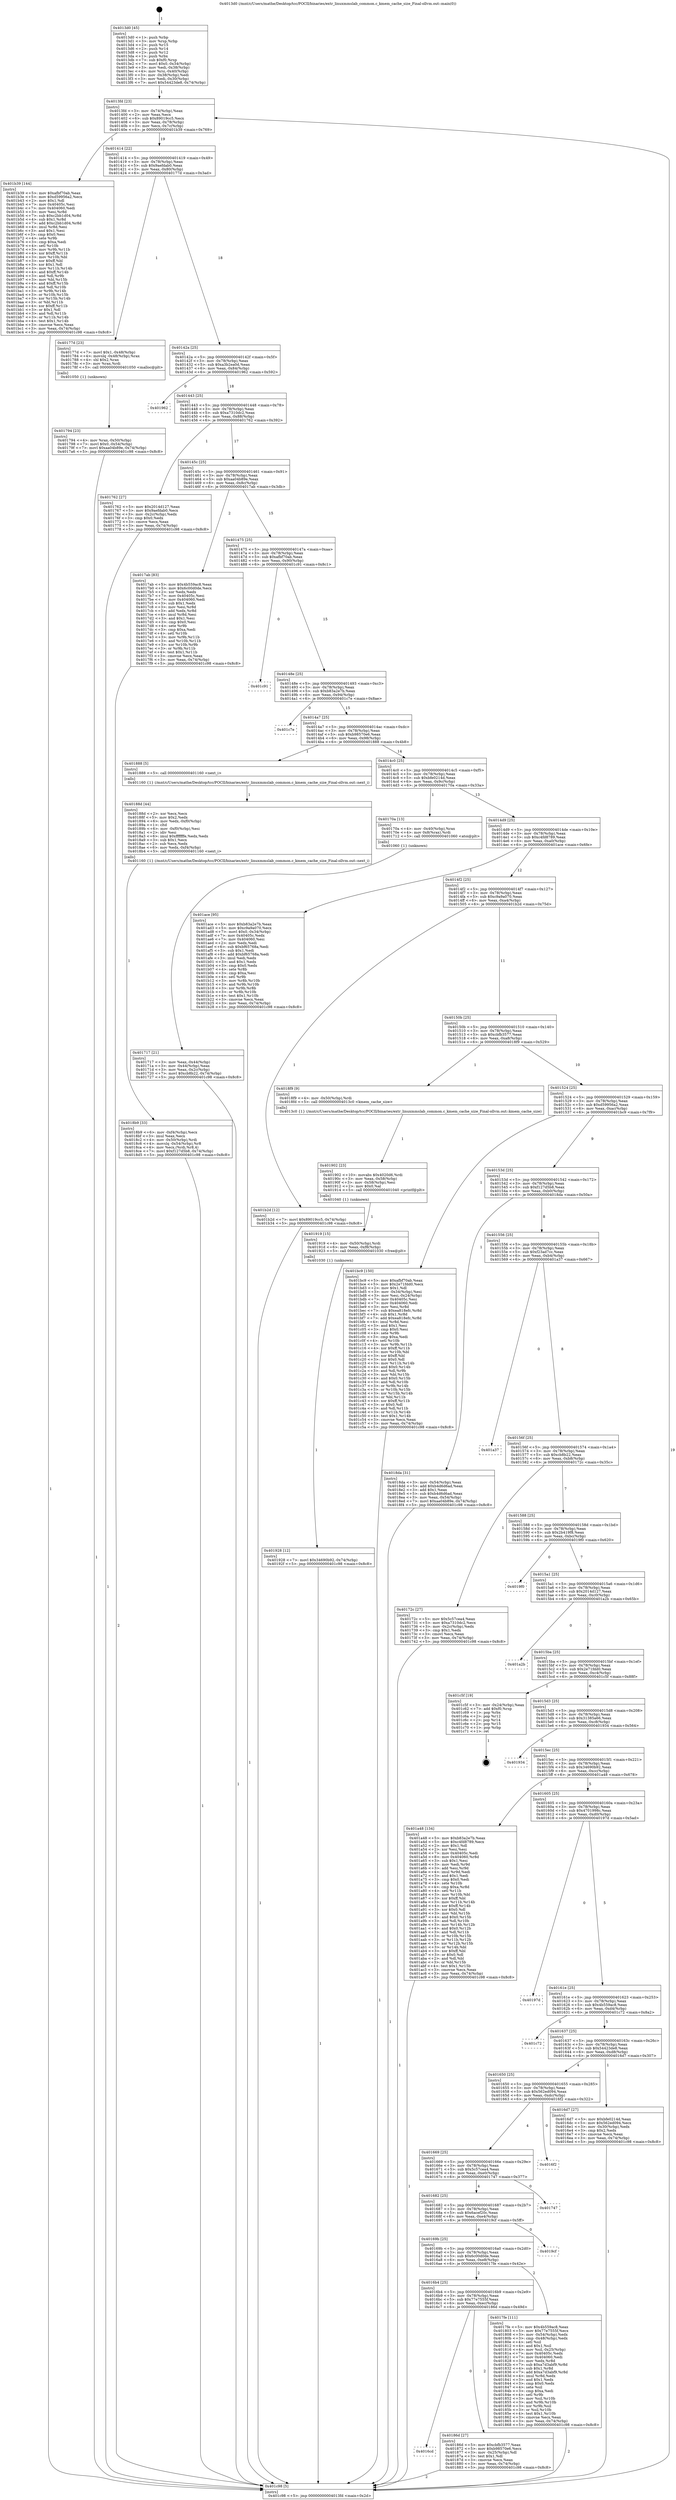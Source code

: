 digraph "0x4013d0" {
  label = "0x4013d0 (/mnt/c/Users/mathe/Desktop/tcc/POCII/binaries/extr_linuxmmslab_common.c_kmem_cache_size_Final-ollvm.out::main(0))"
  labelloc = "t"
  node[shape=record]

  Entry [label="",width=0.3,height=0.3,shape=circle,fillcolor=black,style=filled]
  "0x4013fd" [label="{
     0x4013fd [23]\l
     | [instrs]\l
     &nbsp;&nbsp;0x4013fd \<+3\>: mov -0x74(%rbp),%eax\l
     &nbsp;&nbsp;0x401400 \<+2\>: mov %eax,%ecx\l
     &nbsp;&nbsp;0x401402 \<+6\>: sub $0x89019cc5,%ecx\l
     &nbsp;&nbsp;0x401408 \<+3\>: mov %eax,-0x78(%rbp)\l
     &nbsp;&nbsp;0x40140b \<+3\>: mov %ecx,-0x7c(%rbp)\l
     &nbsp;&nbsp;0x40140e \<+6\>: je 0000000000401b39 \<main+0x769\>\l
  }"]
  "0x401b39" [label="{
     0x401b39 [144]\l
     | [instrs]\l
     &nbsp;&nbsp;0x401b39 \<+5\>: mov $0xafbf70ab,%eax\l
     &nbsp;&nbsp;0x401b3e \<+5\>: mov $0xd59956a2,%ecx\l
     &nbsp;&nbsp;0x401b43 \<+2\>: mov $0x1,%dl\l
     &nbsp;&nbsp;0x401b45 \<+7\>: mov 0x40405c,%esi\l
     &nbsp;&nbsp;0x401b4c \<+7\>: mov 0x404060,%edi\l
     &nbsp;&nbsp;0x401b53 \<+3\>: mov %esi,%r8d\l
     &nbsp;&nbsp;0x401b56 \<+7\>: sub $0xc2bb1d04,%r8d\l
     &nbsp;&nbsp;0x401b5d \<+4\>: sub $0x1,%r8d\l
     &nbsp;&nbsp;0x401b61 \<+7\>: add $0xc2bb1d04,%r8d\l
     &nbsp;&nbsp;0x401b68 \<+4\>: imul %r8d,%esi\l
     &nbsp;&nbsp;0x401b6c \<+3\>: and $0x1,%esi\l
     &nbsp;&nbsp;0x401b6f \<+3\>: cmp $0x0,%esi\l
     &nbsp;&nbsp;0x401b72 \<+4\>: sete %r9b\l
     &nbsp;&nbsp;0x401b76 \<+3\>: cmp $0xa,%edi\l
     &nbsp;&nbsp;0x401b79 \<+4\>: setl %r10b\l
     &nbsp;&nbsp;0x401b7d \<+3\>: mov %r9b,%r11b\l
     &nbsp;&nbsp;0x401b80 \<+4\>: xor $0xff,%r11b\l
     &nbsp;&nbsp;0x401b84 \<+3\>: mov %r10b,%bl\l
     &nbsp;&nbsp;0x401b87 \<+3\>: xor $0xff,%bl\l
     &nbsp;&nbsp;0x401b8a \<+3\>: xor $0x1,%dl\l
     &nbsp;&nbsp;0x401b8d \<+3\>: mov %r11b,%r14b\l
     &nbsp;&nbsp;0x401b90 \<+4\>: and $0xff,%r14b\l
     &nbsp;&nbsp;0x401b94 \<+3\>: and %dl,%r9b\l
     &nbsp;&nbsp;0x401b97 \<+3\>: mov %bl,%r15b\l
     &nbsp;&nbsp;0x401b9a \<+4\>: and $0xff,%r15b\l
     &nbsp;&nbsp;0x401b9e \<+3\>: and %dl,%r10b\l
     &nbsp;&nbsp;0x401ba1 \<+3\>: or %r9b,%r14b\l
     &nbsp;&nbsp;0x401ba4 \<+3\>: or %r10b,%r15b\l
     &nbsp;&nbsp;0x401ba7 \<+3\>: xor %r15b,%r14b\l
     &nbsp;&nbsp;0x401baa \<+3\>: or %bl,%r11b\l
     &nbsp;&nbsp;0x401bad \<+4\>: xor $0xff,%r11b\l
     &nbsp;&nbsp;0x401bb1 \<+3\>: or $0x1,%dl\l
     &nbsp;&nbsp;0x401bb4 \<+3\>: and %dl,%r11b\l
     &nbsp;&nbsp;0x401bb7 \<+3\>: or %r11b,%r14b\l
     &nbsp;&nbsp;0x401bba \<+4\>: test $0x1,%r14b\l
     &nbsp;&nbsp;0x401bbe \<+3\>: cmovne %ecx,%eax\l
     &nbsp;&nbsp;0x401bc1 \<+3\>: mov %eax,-0x74(%rbp)\l
     &nbsp;&nbsp;0x401bc4 \<+5\>: jmp 0000000000401c98 \<main+0x8c8\>\l
  }"]
  "0x401414" [label="{
     0x401414 [22]\l
     | [instrs]\l
     &nbsp;&nbsp;0x401414 \<+5\>: jmp 0000000000401419 \<main+0x49\>\l
     &nbsp;&nbsp;0x401419 \<+3\>: mov -0x78(%rbp),%eax\l
     &nbsp;&nbsp;0x40141c \<+5\>: sub $0x9aefdab0,%eax\l
     &nbsp;&nbsp;0x401421 \<+3\>: mov %eax,-0x80(%rbp)\l
     &nbsp;&nbsp;0x401424 \<+6\>: je 000000000040177d \<main+0x3ad\>\l
  }"]
  Exit [label="",width=0.3,height=0.3,shape=circle,fillcolor=black,style=filled,peripheries=2]
  "0x40177d" [label="{
     0x40177d [23]\l
     | [instrs]\l
     &nbsp;&nbsp;0x40177d \<+7\>: movl $0x1,-0x48(%rbp)\l
     &nbsp;&nbsp;0x401784 \<+4\>: movslq -0x48(%rbp),%rax\l
     &nbsp;&nbsp;0x401788 \<+4\>: shl $0x2,%rax\l
     &nbsp;&nbsp;0x40178c \<+3\>: mov %rax,%rdi\l
     &nbsp;&nbsp;0x40178f \<+5\>: call 0000000000401050 \<malloc@plt\>\l
     | [calls]\l
     &nbsp;&nbsp;0x401050 \{1\} (unknown)\l
  }"]
  "0x40142a" [label="{
     0x40142a [25]\l
     | [instrs]\l
     &nbsp;&nbsp;0x40142a \<+5\>: jmp 000000000040142f \<main+0x5f\>\l
     &nbsp;&nbsp;0x40142f \<+3\>: mov -0x78(%rbp),%eax\l
     &nbsp;&nbsp;0x401432 \<+5\>: sub $0xa3b2ea0d,%eax\l
     &nbsp;&nbsp;0x401437 \<+6\>: mov %eax,-0x84(%rbp)\l
     &nbsp;&nbsp;0x40143d \<+6\>: je 0000000000401962 \<main+0x592\>\l
  }"]
  "0x401928" [label="{
     0x401928 [12]\l
     | [instrs]\l
     &nbsp;&nbsp;0x401928 \<+7\>: movl $0x34690b92,-0x74(%rbp)\l
     &nbsp;&nbsp;0x40192f \<+5\>: jmp 0000000000401c98 \<main+0x8c8\>\l
  }"]
  "0x401962" [label="{
     0x401962\l
  }", style=dashed]
  "0x401443" [label="{
     0x401443 [25]\l
     | [instrs]\l
     &nbsp;&nbsp;0x401443 \<+5\>: jmp 0000000000401448 \<main+0x78\>\l
     &nbsp;&nbsp;0x401448 \<+3\>: mov -0x78(%rbp),%eax\l
     &nbsp;&nbsp;0x40144b \<+5\>: sub $0xa7310dc2,%eax\l
     &nbsp;&nbsp;0x401450 \<+6\>: mov %eax,-0x88(%rbp)\l
     &nbsp;&nbsp;0x401456 \<+6\>: je 0000000000401762 \<main+0x392\>\l
  }"]
  "0x401919" [label="{
     0x401919 [15]\l
     | [instrs]\l
     &nbsp;&nbsp;0x401919 \<+4\>: mov -0x50(%rbp),%rdi\l
     &nbsp;&nbsp;0x40191d \<+6\>: mov %eax,-0xf8(%rbp)\l
     &nbsp;&nbsp;0x401923 \<+5\>: call 0000000000401030 \<free@plt\>\l
     | [calls]\l
     &nbsp;&nbsp;0x401030 \{1\} (unknown)\l
  }"]
  "0x401762" [label="{
     0x401762 [27]\l
     | [instrs]\l
     &nbsp;&nbsp;0x401762 \<+5\>: mov $0x2014d127,%eax\l
     &nbsp;&nbsp;0x401767 \<+5\>: mov $0x9aefdab0,%ecx\l
     &nbsp;&nbsp;0x40176c \<+3\>: mov -0x2c(%rbp),%edx\l
     &nbsp;&nbsp;0x40176f \<+3\>: cmp $0x0,%edx\l
     &nbsp;&nbsp;0x401772 \<+3\>: cmove %ecx,%eax\l
     &nbsp;&nbsp;0x401775 \<+3\>: mov %eax,-0x74(%rbp)\l
     &nbsp;&nbsp;0x401778 \<+5\>: jmp 0000000000401c98 \<main+0x8c8\>\l
  }"]
  "0x40145c" [label="{
     0x40145c [25]\l
     | [instrs]\l
     &nbsp;&nbsp;0x40145c \<+5\>: jmp 0000000000401461 \<main+0x91\>\l
     &nbsp;&nbsp;0x401461 \<+3\>: mov -0x78(%rbp),%eax\l
     &nbsp;&nbsp;0x401464 \<+5\>: sub $0xaa04b89e,%eax\l
     &nbsp;&nbsp;0x401469 \<+6\>: mov %eax,-0x8c(%rbp)\l
     &nbsp;&nbsp;0x40146f \<+6\>: je 00000000004017ab \<main+0x3db\>\l
  }"]
  "0x401902" [label="{
     0x401902 [23]\l
     | [instrs]\l
     &nbsp;&nbsp;0x401902 \<+10\>: movabs $0x4020d6,%rdi\l
     &nbsp;&nbsp;0x40190c \<+3\>: mov %eax,-0x58(%rbp)\l
     &nbsp;&nbsp;0x40190f \<+3\>: mov -0x58(%rbp),%esi\l
     &nbsp;&nbsp;0x401912 \<+2\>: mov $0x0,%al\l
     &nbsp;&nbsp;0x401914 \<+5\>: call 0000000000401040 \<printf@plt\>\l
     | [calls]\l
     &nbsp;&nbsp;0x401040 \{1\} (unknown)\l
  }"]
  "0x4017ab" [label="{
     0x4017ab [83]\l
     | [instrs]\l
     &nbsp;&nbsp;0x4017ab \<+5\>: mov $0x4b559ac8,%eax\l
     &nbsp;&nbsp;0x4017b0 \<+5\>: mov $0x6c00d0de,%ecx\l
     &nbsp;&nbsp;0x4017b5 \<+2\>: xor %edx,%edx\l
     &nbsp;&nbsp;0x4017b7 \<+7\>: mov 0x40405c,%esi\l
     &nbsp;&nbsp;0x4017be \<+7\>: mov 0x404060,%edi\l
     &nbsp;&nbsp;0x4017c5 \<+3\>: sub $0x1,%edx\l
     &nbsp;&nbsp;0x4017c8 \<+3\>: mov %esi,%r8d\l
     &nbsp;&nbsp;0x4017cb \<+3\>: add %edx,%r8d\l
     &nbsp;&nbsp;0x4017ce \<+4\>: imul %r8d,%esi\l
     &nbsp;&nbsp;0x4017d2 \<+3\>: and $0x1,%esi\l
     &nbsp;&nbsp;0x4017d5 \<+3\>: cmp $0x0,%esi\l
     &nbsp;&nbsp;0x4017d8 \<+4\>: sete %r9b\l
     &nbsp;&nbsp;0x4017dc \<+3\>: cmp $0xa,%edi\l
     &nbsp;&nbsp;0x4017df \<+4\>: setl %r10b\l
     &nbsp;&nbsp;0x4017e3 \<+3\>: mov %r9b,%r11b\l
     &nbsp;&nbsp;0x4017e6 \<+3\>: and %r10b,%r11b\l
     &nbsp;&nbsp;0x4017e9 \<+3\>: xor %r10b,%r9b\l
     &nbsp;&nbsp;0x4017ec \<+3\>: or %r9b,%r11b\l
     &nbsp;&nbsp;0x4017ef \<+4\>: test $0x1,%r11b\l
     &nbsp;&nbsp;0x4017f3 \<+3\>: cmovne %ecx,%eax\l
     &nbsp;&nbsp;0x4017f6 \<+3\>: mov %eax,-0x74(%rbp)\l
     &nbsp;&nbsp;0x4017f9 \<+5\>: jmp 0000000000401c98 \<main+0x8c8\>\l
  }"]
  "0x401475" [label="{
     0x401475 [25]\l
     | [instrs]\l
     &nbsp;&nbsp;0x401475 \<+5\>: jmp 000000000040147a \<main+0xaa\>\l
     &nbsp;&nbsp;0x40147a \<+3\>: mov -0x78(%rbp),%eax\l
     &nbsp;&nbsp;0x40147d \<+5\>: sub $0xafbf70ab,%eax\l
     &nbsp;&nbsp;0x401482 \<+6\>: mov %eax,-0x90(%rbp)\l
     &nbsp;&nbsp;0x401488 \<+6\>: je 0000000000401c91 \<main+0x8c1\>\l
  }"]
  "0x4018b9" [label="{
     0x4018b9 [33]\l
     | [instrs]\l
     &nbsp;&nbsp;0x4018b9 \<+6\>: mov -0xf4(%rbp),%ecx\l
     &nbsp;&nbsp;0x4018bf \<+3\>: imul %eax,%ecx\l
     &nbsp;&nbsp;0x4018c2 \<+4\>: mov -0x50(%rbp),%rdi\l
     &nbsp;&nbsp;0x4018c6 \<+4\>: movslq -0x54(%rbp),%r8\l
     &nbsp;&nbsp;0x4018ca \<+4\>: mov %ecx,(%rdi,%r8,4)\l
     &nbsp;&nbsp;0x4018ce \<+7\>: movl $0xf127d5b8,-0x74(%rbp)\l
     &nbsp;&nbsp;0x4018d5 \<+5\>: jmp 0000000000401c98 \<main+0x8c8\>\l
  }"]
  "0x401c91" [label="{
     0x401c91\l
  }", style=dashed]
  "0x40148e" [label="{
     0x40148e [25]\l
     | [instrs]\l
     &nbsp;&nbsp;0x40148e \<+5\>: jmp 0000000000401493 \<main+0xc3\>\l
     &nbsp;&nbsp;0x401493 \<+3\>: mov -0x78(%rbp),%eax\l
     &nbsp;&nbsp;0x401496 \<+5\>: sub $0xb83a2e7b,%eax\l
     &nbsp;&nbsp;0x40149b \<+6\>: mov %eax,-0x94(%rbp)\l
     &nbsp;&nbsp;0x4014a1 \<+6\>: je 0000000000401c7e \<main+0x8ae\>\l
  }"]
  "0x40188d" [label="{
     0x40188d [44]\l
     | [instrs]\l
     &nbsp;&nbsp;0x40188d \<+2\>: xor %ecx,%ecx\l
     &nbsp;&nbsp;0x40188f \<+5\>: mov $0x2,%edx\l
     &nbsp;&nbsp;0x401894 \<+6\>: mov %edx,-0xf0(%rbp)\l
     &nbsp;&nbsp;0x40189a \<+1\>: cltd\l
     &nbsp;&nbsp;0x40189b \<+6\>: mov -0xf0(%rbp),%esi\l
     &nbsp;&nbsp;0x4018a1 \<+2\>: idiv %esi\l
     &nbsp;&nbsp;0x4018a3 \<+6\>: imul $0xfffffffe,%edx,%edx\l
     &nbsp;&nbsp;0x4018a9 \<+3\>: sub $0x1,%ecx\l
     &nbsp;&nbsp;0x4018ac \<+2\>: sub %ecx,%edx\l
     &nbsp;&nbsp;0x4018ae \<+6\>: mov %edx,-0xf4(%rbp)\l
     &nbsp;&nbsp;0x4018b4 \<+5\>: call 0000000000401160 \<next_i\>\l
     | [calls]\l
     &nbsp;&nbsp;0x401160 \{1\} (/mnt/c/Users/mathe/Desktop/tcc/POCII/binaries/extr_linuxmmslab_common.c_kmem_cache_size_Final-ollvm.out::next_i)\l
  }"]
  "0x401c7e" [label="{
     0x401c7e\l
  }", style=dashed]
  "0x4014a7" [label="{
     0x4014a7 [25]\l
     | [instrs]\l
     &nbsp;&nbsp;0x4014a7 \<+5\>: jmp 00000000004014ac \<main+0xdc\>\l
     &nbsp;&nbsp;0x4014ac \<+3\>: mov -0x78(%rbp),%eax\l
     &nbsp;&nbsp;0x4014af \<+5\>: sub $0xb98570e6,%eax\l
     &nbsp;&nbsp;0x4014b4 \<+6\>: mov %eax,-0x98(%rbp)\l
     &nbsp;&nbsp;0x4014ba \<+6\>: je 0000000000401888 \<main+0x4b8\>\l
  }"]
  "0x4016cd" [label="{
     0x4016cd\l
  }", style=dashed]
  "0x401888" [label="{
     0x401888 [5]\l
     | [instrs]\l
     &nbsp;&nbsp;0x401888 \<+5\>: call 0000000000401160 \<next_i\>\l
     | [calls]\l
     &nbsp;&nbsp;0x401160 \{1\} (/mnt/c/Users/mathe/Desktop/tcc/POCII/binaries/extr_linuxmmslab_common.c_kmem_cache_size_Final-ollvm.out::next_i)\l
  }"]
  "0x4014c0" [label="{
     0x4014c0 [25]\l
     | [instrs]\l
     &nbsp;&nbsp;0x4014c0 \<+5\>: jmp 00000000004014c5 \<main+0xf5\>\l
     &nbsp;&nbsp;0x4014c5 \<+3\>: mov -0x78(%rbp),%eax\l
     &nbsp;&nbsp;0x4014c8 \<+5\>: sub $0xbfe0214d,%eax\l
     &nbsp;&nbsp;0x4014cd \<+6\>: mov %eax,-0x9c(%rbp)\l
     &nbsp;&nbsp;0x4014d3 \<+6\>: je 000000000040170a \<main+0x33a\>\l
  }"]
  "0x40186d" [label="{
     0x40186d [27]\l
     | [instrs]\l
     &nbsp;&nbsp;0x40186d \<+5\>: mov $0xcbfb3577,%eax\l
     &nbsp;&nbsp;0x401872 \<+5\>: mov $0xb98570e6,%ecx\l
     &nbsp;&nbsp;0x401877 \<+3\>: mov -0x25(%rbp),%dl\l
     &nbsp;&nbsp;0x40187a \<+3\>: test $0x1,%dl\l
     &nbsp;&nbsp;0x40187d \<+3\>: cmovne %ecx,%eax\l
     &nbsp;&nbsp;0x401880 \<+3\>: mov %eax,-0x74(%rbp)\l
     &nbsp;&nbsp;0x401883 \<+5\>: jmp 0000000000401c98 \<main+0x8c8\>\l
  }"]
  "0x40170a" [label="{
     0x40170a [13]\l
     | [instrs]\l
     &nbsp;&nbsp;0x40170a \<+4\>: mov -0x40(%rbp),%rax\l
     &nbsp;&nbsp;0x40170e \<+4\>: mov 0x8(%rax),%rdi\l
     &nbsp;&nbsp;0x401712 \<+5\>: call 0000000000401060 \<atoi@plt\>\l
     | [calls]\l
     &nbsp;&nbsp;0x401060 \{1\} (unknown)\l
  }"]
  "0x4014d9" [label="{
     0x4014d9 [25]\l
     | [instrs]\l
     &nbsp;&nbsp;0x4014d9 \<+5\>: jmp 00000000004014de \<main+0x10e\>\l
     &nbsp;&nbsp;0x4014de \<+3\>: mov -0x78(%rbp),%eax\l
     &nbsp;&nbsp;0x4014e1 \<+5\>: sub $0xc4fd8789,%eax\l
     &nbsp;&nbsp;0x4014e6 \<+6\>: mov %eax,-0xa0(%rbp)\l
     &nbsp;&nbsp;0x4014ec \<+6\>: je 0000000000401ace \<main+0x6fe\>\l
  }"]
  "0x4016b4" [label="{
     0x4016b4 [25]\l
     | [instrs]\l
     &nbsp;&nbsp;0x4016b4 \<+5\>: jmp 00000000004016b9 \<main+0x2e9\>\l
     &nbsp;&nbsp;0x4016b9 \<+3\>: mov -0x78(%rbp),%eax\l
     &nbsp;&nbsp;0x4016bc \<+5\>: sub $0x77e7555f,%eax\l
     &nbsp;&nbsp;0x4016c1 \<+6\>: mov %eax,-0xec(%rbp)\l
     &nbsp;&nbsp;0x4016c7 \<+6\>: je 000000000040186d \<main+0x49d\>\l
  }"]
  "0x401ace" [label="{
     0x401ace [95]\l
     | [instrs]\l
     &nbsp;&nbsp;0x401ace \<+5\>: mov $0xb83a2e7b,%eax\l
     &nbsp;&nbsp;0x401ad3 \<+5\>: mov $0xc9a9a070,%ecx\l
     &nbsp;&nbsp;0x401ad8 \<+7\>: movl $0x0,-0x34(%rbp)\l
     &nbsp;&nbsp;0x401adf \<+7\>: mov 0x40405c,%edx\l
     &nbsp;&nbsp;0x401ae6 \<+7\>: mov 0x404060,%esi\l
     &nbsp;&nbsp;0x401aed \<+2\>: mov %edx,%edi\l
     &nbsp;&nbsp;0x401aef \<+6\>: sub $0xbf65768a,%edi\l
     &nbsp;&nbsp;0x401af5 \<+3\>: sub $0x1,%edi\l
     &nbsp;&nbsp;0x401af8 \<+6\>: add $0xbf65768a,%edi\l
     &nbsp;&nbsp;0x401afe \<+3\>: imul %edi,%edx\l
     &nbsp;&nbsp;0x401b01 \<+3\>: and $0x1,%edx\l
     &nbsp;&nbsp;0x401b04 \<+3\>: cmp $0x0,%edx\l
     &nbsp;&nbsp;0x401b07 \<+4\>: sete %r8b\l
     &nbsp;&nbsp;0x401b0b \<+3\>: cmp $0xa,%esi\l
     &nbsp;&nbsp;0x401b0e \<+4\>: setl %r9b\l
     &nbsp;&nbsp;0x401b12 \<+3\>: mov %r8b,%r10b\l
     &nbsp;&nbsp;0x401b15 \<+3\>: and %r9b,%r10b\l
     &nbsp;&nbsp;0x401b18 \<+3\>: xor %r9b,%r8b\l
     &nbsp;&nbsp;0x401b1b \<+3\>: or %r8b,%r10b\l
     &nbsp;&nbsp;0x401b1e \<+4\>: test $0x1,%r10b\l
     &nbsp;&nbsp;0x401b22 \<+3\>: cmovne %ecx,%eax\l
     &nbsp;&nbsp;0x401b25 \<+3\>: mov %eax,-0x74(%rbp)\l
     &nbsp;&nbsp;0x401b28 \<+5\>: jmp 0000000000401c98 \<main+0x8c8\>\l
  }"]
  "0x4014f2" [label="{
     0x4014f2 [25]\l
     | [instrs]\l
     &nbsp;&nbsp;0x4014f2 \<+5\>: jmp 00000000004014f7 \<main+0x127\>\l
     &nbsp;&nbsp;0x4014f7 \<+3\>: mov -0x78(%rbp),%eax\l
     &nbsp;&nbsp;0x4014fa \<+5\>: sub $0xc9a9a070,%eax\l
     &nbsp;&nbsp;0x4014ff \<+6\>: mov %eax,-0xa4(%rbp)\l
     &nbsp;&nbsp;0x401505 \<+6\>: je 0000000000401b2d \<main+0x75d\>\l
  }"]
  "0x4017fe" [label="{
     0x4017fe [111]\l
     | [instrs]\l
     &nbsp;&nbsp;0x4017fe \<+5\>: mov $0x4b559ac8,%eax\l
     &nbsp;&nbsp;0x401803 \<+5\>: mov $0x77e7555f,%ecx\l
     &nbsp;&nbsp;0x401808 \<+3\>: mov -0x54(%rbp),%edx\l
     &nbsp;&nbsp;0x40180b \<+3\>: cmp -0x48(%rbp),%edx\l
     &nbsp;&nbsp;0x40180e \<+4\>: setl %sil\l
     &nbsp;&nbsp;0x401812 \<+4\>: and $0x1,%sil\l
     &nbsp;&nbsp;0x401816 \<+4\>: mov %sil,-0x25(%rbp)\l
     &nbsp;&nbsp;0x40181a \<+7\>: mov 0x40405c,%edx\l
     &nbsp;&nbsp;0x401821 \<+7\>: mov 0x404060,%edi\l
     &nbsp;&nbsp;0x401828 \<+3\>: mov %edx,%r8d\l
     &nbsp;&nbsp;0x40182b \<+7\>: sub $0xa7d3abf9,%r8d\l
     &nbsp;&nbsp;0x401832 \<+4\>: sub $0x1,%r8d\l
     &nbsp;&nbsp;0x401836 \<+7\>: add $0xa7d3abf9,%r8d\l
     &nbsp;&nbsp;0x40183d \<+4\>: imul %r8d,%edx\l
     &nbsp;&nbsp;0x401841 \<+3\>: and $0x1,%edx\l
     &nbsp;&nbsp;0x401844 \<+3\>: cmp $0x0,%edx\l
     &nbsp;&nbsp;0x401847 \<+4\>: sete %sil\l
     &nbsp;&nbsp;0x40184b \<+3\>: cmp $0xa,%edi\l
     &nbsp;&nbsp;0x40184e \<+4\>: setl %r9b\l
     &nbsp;&nbsp;0x401852 \<+3\>: mov %sil,%r10b\l
     &nbsp;&nbsp;0x401855 \<+3\>: and %r9b,%r10b\l
     &nbsp;&nbsp;0x401858 \<+3\>: xor %r9b,%sil\l
     &nbsp;&nbsp;0x40185b \<+3\>: or %sil,%r10b\l
     &nbsp;&nbsp;0x40185e \<+4\>: test $0x1,%r10b\l
     &nbsp;&nbsp;0x401862 \<+3\>: cmovne %ecx,%eax\l
     &nbsp;&nbsp;0x401865 \<+3\>: mov %eax,-0x74(%rbp)\l
     &nbsp;&nbsp;0x401868 \<+5\>: jmp 0000000000401c98 \<main+0x8c8\>\l
  }"]
  "0x401b2d" [label="{
     0x401b2d [12]\l
     | [instrs]\l
     &nbsp;&nbsp;0x401b2d \<+7\>: movl $0x89019cc5,-0x74(%rbp)\l
     &nbsp;&nbsp;0x401b34 \<+5\>: jmp 0000000000401c98 \<main+0x8c8\>\l
  }"]
  "0x40150b" [label="{
     0x40150b [25]\l
     | [instrs]\l
     &nbsp;&nbsp;0x40150b \<+5\>: jmp 0000000000401510 \<main+0x140\>\l
     &nbsp;&nbsp;0x401510 \<+3\>: mov -0x78(%rbp),%eax\l
     &nbsp;&nbsp;0x401513 \<+5\>: sub $0xcbfb3577,%eax\l
     &nbsp;&nbsp;0x401518 \<+6\>: mov %eax,-0xa8(%rbp)\l
     &nbsp;&nbsp;0x40151e \<+6\>: je 00000000004018f9 \<main+0x529\>\l
  }"]
  "0x40169b" [label="{
     0x40169b [25]\l
     | [instrs]\l
     &nbsp;&nbsp;0x40169b \<+5\>: jmp 00000000004016a0 \<main+0x2d0\>\l
     &nbsp;&nbsp;0x4016a0 \<+3\>: mov -0x78(%rbp),%eax\l
     &nbsp;&nbsp;0x4016a3 \<+5\>: sub $0x6c00d0de,%eax\l
     &nbsp;&nbsp;0x4016a8 \<+6\>: mov %eax,-0xe8(%rbp)\l
     &nbsp;&nbsp;0x4016ae \<+6\>: je 00000000004017fe \<main+0x42e\>\l
  }"]
  "0x4018f9" [label="{
     0x4018f9 [9]\l
     | [instrs]\l
     &nbsp;&nbsp;0x4018f9 \<+4\>: mov -0x50(%rbp),%rdi\l
     &nbsp;&nbsp;0x4018fd \<+5\>: call 00000000004013c0 \<kmem_cache_size\>\l
     | [calls]\l
     &nbsp;&nbsp;0x4013c0 \{1\} (/mnt/c/Users/mathe/Desktop/tcc/POCII/binaries/extr_linuxmmslab_common.c_kmem_cache_size_Final-ollvm.out::kmem_cache_size)\l
  }"]
  "0x401524" [label="{
     0x401524 [25]\l
     | [instrs]\l
     &nbsp;&nbsp;0x401524 \<+5\>: jmp 0000000000401529 \<main+0x159\>\l
     &nbsp;&nbsp;0x401529 \<+3\>: mov -0x78(%rbp),%eax\l
     &nbsp;&nbsp;0x40152c \<+5\>: sub $0xd59956a2,%eax\l
     &nbsp;&nbsp;0x401531 \<+6\>: mov %eax,-0xac(%rbp)\l
     &nbsp;&nbsp;0x401537 \<+6\>: je 0000000000401bc9 \<main+0x7f9\>\l
  }"]
  "0x4019cf" [label="{
     0x4019cf\l
  }", style=dashed]
  "0x401bc9" [label="{
     0x401bc9 [150]\l
     | [instrs]\l
     &nbsp;&nbsp;0x401bc9 \<+5\>: mov $0xafbf70ab,%eax\l
     &nbsp;&nbsp;0x401bce \<+5\>: mov $0x2e71fdd0,%ecx\l
     &nbsp;&nbsp;0x401bd3 \<+2\>: mov $0x1,%dl\l
     &nbsp;&nbsp;0x401bd5 \<+3\>: mov -0x34(%rbp),%esi\l
     &nbsp;&nbsp;0x401bd8 \<+3\>: mov %esi,-0x24(%rbp)\l
     &nbsp;&nbsp;0x401bdb \<+7\>: mov 0x40405c,%esi\l
     &nbsp;&nbsp;0x401be2 \<+7\>: mov 0x404060,%edi\l
     &nbsp;&nbsp;0x401be9 \<+3\>: mov %esi,%r8d\l
     &nbsp;&nbsp;0x401bec \<+7\>: sub $0xea818efc,%r8d\l
     &nbsp;&nbsp;0x401bf3 \<+4\>: sub $0x1,%r8d\l
     &nbsp;&nbsp;0x401bf7 \<+7\>: add $0xea818efc,%r8d\l
     &nbsp;&nbsp;0x401bfe \<+4\>: imul %r8d,%esi\l
     &nbsp;&nbsp;0x401c02 \<+3\>: and $0x1,%esi\l
     &nbsp;&nbsp;0x401c05 \<+3\>: cmp $0x0,%esi\l
     &nbsp;&nbsp;0x401c08 \<+4\>: sete %r9b\l
     &nbsp;&nbsp;0x401c0c \<+3\>: cmp $0xa,%edi\l
     &nbsp;&nbsp;0x401c0f \<+4\>: setl %r10b\l
     &nbsp;&nbsp;0x401c13 \<+3\>: mov %r9b,%r11b\l
     &nbsp;&nbsp;0x401c16 \<+4\>: xor $0xff,%r11b\l
     &nbsp;&nbsp;0x401c1a \<+3\>: mov %r10b,%bl\l
     &nbsp;&nbsp;0x401c1d \<+3\>: xor $0xff,%bl\l
     &nbsp;&nbsp;0x401c20 \<+3\>: xor $0x0,%dl\l
     &nbsp;&nbsp;0x401c23 \<+3\>: mov %r11b,%r14b\l
     &nbsp;&nbsp;0x401c26 \<+4\>: and $0x0,%r14b\l
     &nbsp;&nbsp;0x401c2a \<+3\>: and %dl,%r9b\l
     &nbsp;&nbsp;0x401c2d \<+3\>: mov %bl,%r15b\l
     &nbsp;&nbsp;0x401c30 \<+4\>: and $0x0,%r15b\l
     &nbsp;&nbsp;0x401c34 \<+3\>: and %dl,%r10b\l
     &nbsp;&nbsp;0x401c37 \<+3\>: or %r9b,%r14b\l
     &nbsp;&nbsp;0x401c3a \<+3\>: or %r10b,%r15b\l
     &nbsp;&nbsp;0x401c3d \<+3\>: xor %r15b,%r14b\l
     &nbsp;&nbsp;0x401c40 \<+3\>: or %bl,%r11b\l
     &nbsp;&nbsp;0x401c43 \<+4\>: xor $0xff,%r11b\l
     &nbsp;&nbsp;0x401c47 \<+3\>: or $0x0,%dl\l
     &nbsp;&nbsp;0x401c4a \<+3\>: and %dl,%r11b\l
     &nbsp;&nbsp;0x401c4d \<+3\>: or %r11b,%r14b\l
     &nbsp;&nbsp;0x401c50 \<+4\>: test $0x1,%r14b\l
     &nbsp;&nbsp;0x401c54 \<+3\>: cmovne %ecx,%eax\l
     &nbsp;&nbsp;0x401c57 \<+3\>: mov %eax,-0x74(%rbp)\l
     &nbsp;&nbsp;0x401c5a \<+5\>: jmp 0000000000401c98 \<main+0x8c8\>\l
  }"]
  "0x40153d" [label="{
     0x40153d [25]\l
     | [instrs]\l
     &nbsp;&nbsp;0x40153d \<+5\>: jmp 0000000000401542 \<main+0x172\>\l
     &nbsp;&nbsp;0x401542 \<+3\>: mov -0x78(%rbp),%eax\l
     &nbsp;&nbsp;0x401545 \<+5\>: sub $0xf127d5b8,%eax\l
     &nbsp;&nbsp;0x40154a \<+6\>: mov %eax,-0xb0(%rbp)\l
     &nbsp;&nbsp;0x401550 \<+6\>: je 00000000004018da \<main+0x50a\>\l
  }"]
  "0x401682" [label="{
     0x401682 [25]\l
     | [instrs]\l
     &nbsp;&nbsp;0x401682 \<+5\>: jmp 0000000000401687 \<main+0x2b7\>\l
     &nbsp;&nbsp;0x401687 \<+3\>: mov -0x78(%rbp),%eax\l
     &nbsp;&nbsp;0x40168a \<+5\>: sub $0x6acef20c,%eax\l
     &nbsp;&nbsp;0x40168f \<+6\>: mov %eax,-0xe4(%rbp)\l
     &nbsp;&nbsp;0x401695 \<+6\>: je 00000000004019cf \<main+0x5ff\>\l
  }"]
  "0x4018da" [label="{
     0x4018da [31]\l
     | [instrs]\l
     &nbsp;&nbsp;0x4018da \<+3\>: mov -0x54(%rbp),%eax\l
     &nbsp;&nbsp;0x4018dd \<+5\>: add $0xb4d6d6ad,%eax\l
     &nbsp;&nbsp;0x4018e2 \<+3\>: add $0x1,%eax\l
     &nbsp;&nbsp;0x4018e5 \<+5\>: sub $0xb4d6d6ad,%eax\l
     &nbsp;&nbsp;0x4018ea \<+3\>: mov %eax,-0x54(%rbp)\l
     &nbsp;&nbsp;0x4018ed \<+7\>: movl $0xaa04b89e,-0x74(%rbp)\l
     &nbsp;&nbsp;0x4018f4 \<+5\>: jmp 0000000000401c98 \<main+0x8c8\>\l
  }"]
  "0x401556" [label="{
     0x401556 [25]\l
     | [instrs]\l
     &nbsp;&nbsp;0x401556 \<+5\>: jmp 000000000040155b \<main+0x18b\>\l
     &nbsp;&nbsp;0x40155b \<+3\>: mov -0x78(%rbp),%eax\l
     &nbsp;&nbsp;0x40155e \<+5\>: sub $0xf23ad7cc,%eax\l
     &nbsp;&nbsp;0x401563 \<+6\>: mov %eax,-0xb4(%rbp)\l
     &nbsp;&nbsp;0x401569 \<+6\>: je 0000000000401a37 \<main+0x667\>\l
  }"]
  "0x401747" [label="{
     0x401747\l
  }", style=dashed]
  "0x401a37" [label="{
     0x401a37\l
  }", style=dashed]
  "0x40156f" [label="{
     0x40156f [25]\l
     | [instrs]\l
     &nbsp;&nbsp;0x40156f \<+5\>: jmp 0000000000401574 \<main+0x1a4\>\l
     &nbsp;&nbsp;0x401574 \<+3\>: mov -0x78(%rbp),%eax\l
     &nbsp;&nbsp;0x401577 \<+5\>: sub $0xcb8b22,%eax\l
     &nbsp;&nbsp;0x40157c \<+6\>: mov %eax,-0xb8(%rbp)\l
     &nbsp;&nbsp;0x401582 \<+6\>: je 000000000040172c \<main+0x35c\>\l
  }"]
  "0x401669" [label="{
     0x401669 [25]\l
     | [instrs]\l
     &nbsp;&nbsp;0x401669 \<+5\>: jmp 000000000040166e \<main+0x29e\>\l
     &nbsp;&nbsp;0x40166e \<+3\>: mov -0x78(%rbp),%eax\l
     &nbsp;&nbsp;0x401671 \<+5\>: sub $0x5c57cea4,%eax\l
     &nbsp;&nbsp;0x401676 \<+6\>: mov %eax,-0xe0(%rbp)\l
     &nbsp;&nbsp;0x40167c \<+6\>: je 0000000000401747 \<main+0x377\>\l
  }"]
  "0x40172c" [label="{
     0x40172c [27]\l
     | [instrs]\l
     &nbsp;&nbsp;0x40172c \<+5\>: mov $0x5c57cea4,%eax\l
     &nbsp;&nbsp;0x401731 \<+5\>: mov $0xa7310dc2,%ecx\l
     &nbsp;&nbsp;0x401736 \<+3\>: mov -0x2c(%rbp),%edx\l
     &nbsp;&nbsp;0x401739 \<+3\>: cmp $0x1,%edx\l
     &nbsp;&nbsp;0x40173c \<+3\>: cmovl %ecx,%eax\l
     &nbsp;&nbsp;0x40173f \<+3\>: mov %eax,-0x74(%rbp)\l
     &nbsp;&nbsp;0x401742 \<+5\>: jmp 0000000000401c98 \<main+0x8c8\>\l
  }"]
  "0x401588" [label="{
     0x401588 [25]\l
     | [instrs]\l
     &nbsp;&nbsp;0x401588 \<+5\>: jmp 000000000040158d \<main+0x1bd\>\l
     &nbsp;&nbsp;0x40158d \<+3\>: mov -0x78(%rbp),%eax\l
     &nbsp;&nbsp;0x401590 \<+5\>: sub $0x2b419f8,%eax\l
     &nbsp;&nbsp;0x401595 \<+6\>: mov %eax,-0xbc(%rbp)\l
     &nbsp;&nbsp;0x40159b \<+6\>: je 00000000004019f0 \<main+0x620\>\l
  }"]
  "0x4016f2" [label="{
     0x4016f2\l
  }", style=dashed]
  "0x4019f0" [label="{
     0x4019f0\l
  }", style=dashed]
  "0x4015a1" [label="{
     0x4015a1 [25]\l
     | [instrs]\l
     &nbsp;&nbsp;0x4015a1 \<+5\>: jmp 00000000004015a6 \<main+0x1d6\>\l
     &nbsp;&nbsp;0x4015a6 \<+3\>: mov -0x78(%rbp),%eax\l
     &nbsp;&nbsp;0x4015a9 \<+5\>: sub $0x2014d127,%eax\l
     &nbsp;&nbsp;0x4015ae \<+6\>: mov %eax,-0xc0(%rbp)\l
     &nbsp;&nbsp;0x4015b4 \<+6\>: je 0000000000401a2b \<main+0x65b\>\l
  }"]
  "0x401794" [label="{
     0x401794 [23]\l
     | [instrs]\l
     &nbsp;&nbsp;0x401794 \<+4\>: mov %rax,-0x50(%rbp)\l
     &nbsp;&nbsp;0x401798 \<+7\>: movl $0x0,-0x54(%rbp)\l
     &nbsp;&nbsp;0x40179f \<+7\>: movl $0xaa04b89e,-0x74(%rbp)\l
     &nbsp;&nbsp;0x4017a6 \<+5\>: jmp 0000000000401c98 \<main+0x8c8\>\l
  }"]
  "0x401a2b" [label="{
     0x401a2b\l
  }", style=dashed]
  "0x4015ba" [label="{
     0x4015ba [25]\l
     | [instrs]\l
     &nbsp;&nbsp;0x4015ba \<+5\>: jmp 00000000004015bf \<main+0x1ef\>\l
     &nbsp;&nbsp;0x4015bf \<+3\>: mov -0x78(%rbp),%eax\l
     &nbsp;&nbsp;0x4015c2 \<+5\>: sub $0x2e71fdd0,%eax\l
     &nbsp;&nbsp;0x4015c7 \<+6\>: mov %eax,-0xc4(%rbp)\l
     &nbsp;&nbsp;0x4015cd \<+6\>: je 0000000000401c5f \<main+0x88f\>\l
  }"]
  "0x401717" [label="{
     0x401717 [21]\l
     | [instrs]\l
     &nbsp;&nbsp;0x401717 \<+3\>: mov %eax,-0x44(%rbp)\l
     &nbsp;&nbsp;0x40171a \<+3\>: mov -0x44(%rbp),%eax\l
     &nbsp;&nbsp;0x40171d \<+3\>: mov %eax,-0x2c(%rbp)\l
     &nbsp;&nbsp;0x401720 \<+7\>: movl $0xcb8b22,-0x74(%rbp)\l
     &nbsp;&nbsp;0x401727 \<+5\>: jmp 0000000000401c98 \<main+0x8c8\>\l
  }"]
  "0x401c5f" [label="{
     0x401c5f [19]\l
     | [instrs]\l
     &nbsp;&nbsp;0x401c5f \<+3\>: mov -0x24(%rbp),%eax\l
     &nbsp;&nbsp;0x401c62 \<+7\>: add $0xf0,%rsp\l
     &nbsp;&nbsp;0x401c69 \<+1\>: pop %rbx\l
     &nbsp;&nbsp;0x401c6a \<+2\>: pop %r12\l
     &nbsp;&nbsp;0x401c6c \<+2\>: pop %r14\l
     &nbsp;&nbsp;0x401c6e \<+2\>: pop %r15\l
     &nbsp;&nbsp;0x401c70 \<+1\>: pop %rbp\l
     &nbsp;&nbsp;0x401c71 \<+1\>: ret\l
  }"]
  "0x4015d3" [label="{
     0x4015d3 [25]\l
     | [instrs]\l
     &nbsp;&nbsp;0x4015d3 \<+5\>: jmp 00000000004015d8 \<main+0x208\>\l
     &nbsp;&nbsp;0x4015d8 \<+3\>: mov -0x78(%rbp),%eax\l
     &nbsp;&nbsp;0x4015db \<+5\>: sub $0x31385a66,%eax\l
     &nbsp;&nbsp;0x4015e0 \<+6\>: mov %eax,-0xc8(%rbp)\l
     &nbsp;&nbsp;0x4015e6 \<+6\>: je 0000000000401934 \<main+0x564\>\l
  }"]
  "0x4013d0" [label="{
     0x4013d0 [45]\l
     | [instrs]\l
     &nbsp;&nbsp;0x4013d0 \<+1\>: push %rbp\l
     &nbsp;&nbsp;0x4013d1 \<+3\>: mov %rsp,%rbp\l
     &nbsp;&nbsp;0x4013d4 \<+2\>: push %r15\l
     &nbsp;&nbsp;0x4013d6 \<+2\>: push %r14\l
     &nbsp;&nbsp;0x4013d8 \<+2\>: push %r12\l
     &nbsp;&nbsp;0x4013da \<+1\>: push %rbx\l
     &nbsp;&nbsp;0x4013db \<+7\>: sub $0xf0,%rsp\l
     &nbsp;&nbsp;0x4013e2 \<+7\>: movl $0x0,-0x34(%rbp)\l
     &nbsp;&nbsp;0x4013e9 \<+3\>: mov %edi,-0x38(%rbp)\l
     &nbsp;&nbsp;0x4013ec \<+4\>: mov %rsi,-0x40(%rbp)\l
     &nbsp;&nbsp;0x4013f0 \<+3\>: mov -0x38(%rbp),%edi\l
     &nbsp;&nbsp;0x4013f3 \<+3\>: mov %edi,-0x30(%rbp)\l
     &nbsp;&nbsp;0x4013f6 \<+7\>: movl $0x54423de8,-0x74(%rbp)\l
  }"]
  "0x401934" [label="{
     0x401934\l
  }", style=dashed]
  "0x4015ec" [label="{
     0x4015ec [25]\l
     | [instrs]\l
     &nbsp;&nbsp;0x4015ec \<+5\>: jmp 00000000004015f1 \<main+0x221\>\l
     &nbsp;&nbsp;0x4015f1 \<+3\>: mov -0x78(%rbp),%eax\l
     &nbsp;&nbsp;0x4015f4 \<+5\>: sub $0x34690b92,%eax\l
     &nbsp;&nbsp;0x4015f9 \<+6\>: mov %eax,-0xcc(%rbp)\l
     &nbsp;&nbsp;0x4015ff \<+6\>: je 0000000000401a48 \<main+0x678\>\l
  }"]
  "0x401c98" [label="{
     0x401c98 [5]\l
     | [instrs]\l
     &nbsp;&nbsp;0x401c98 \<+5\>: jmp 00000000004013fd \<main+0x2d\>\l
  }"]
  "0x401a48" [label="{
     0x401a48 [134]\l
     | [instrs]\l
     &nbsp;&nbsp;0x401a48 \<+5\>: mov $0xb83a2e7b,%eax\l
     &nbsp;&nbsp;0x401a4d \<+5\>: mov $0xc4fd8789,%ecx\l
     &nbsp;&nbsp;0x401a52 \<+2\>: mov $0x1,%dl\l
     &nbsp;&nbsp;0x401a54 \<+2\>: xor %esi,%esi\l
     &nbsp;&nbsp;0x401a56 \<+7\>: mov 0x40405c,%edi\l
     &nbsp;&nbsp;0x401a5d \<+8\>: mov 0x404060,%r8d\l
     &nbsp;&nbsp;0x401a65 \<+3\>: sub $0x1,%esi\l
     &nbsp;&nbsp;0x401a68 \<+3\>: mov %edi,%r9d\l
     &nbsp;&nbsp;0x401a6b \<+3\>: add %esi,%r9d\l
     &nbsp;&nbsp;0x401a6e \<+4\>: imul %r9d,%edi\l
     &nbsp;&nbsp;0x401a72 \<+3\>: and $0x1,%edi\l
     &nbsp;&nbsp;0x401a75 \<+3\>: cmp $0x0,%edi\l
     &nbsp;&nbsp;0x401a78 \<+4\>: sete %r10b\l
     &nbsp;&nbsp;0x401a7c \<+4\>: cmp $0xa,%r8d\l
     &nbsp;&nbsp;0x401a80 \<+4\>: setl %r11b\l
     &nbsp;&nbsp;0x401a84 \<+3\>: mov %r10b,%bl\l
     &nbsp;&nbsp;0x401a87 \<+3\>: xor $0xff,%bl\l
     &nbsp;&nbsp;0x401a8a \<+3\>: mov %r11b,%r14b\l
     &nbsp;&nbsp;0x401a8d \<+4\>: xor $0xff,%r14b\l
     &nbsp;&nbsp;0x401a91 \<+3\>: xor $0x0,%dl\l
     &nbsp;&nbsp;0x401a94 \<+3\>: mov %bl,%r15b\l
     &nbsp;&nbsp;0x401a97 \<+4\>: and $0x0,%r15b\l
     &nbsp;&nbsp;0x401a9b \<+3\>: and %dl,%r10b\l
     &nbsp;&nbsp;0x401a9e \<+3\>: mov %r14b,%r12b\l
     &nbsp;&nbsp;0x401aa1 \<+4\>: and $0x0,%r12b\l
     &nbsp;&nbsp;0x401aa5 \<+3\>: and %dl,%r11b\l
     &nbsp;&nbsp;0x401aa8 \<+3\>: or %r10b,%r15b\l
     &nbsp;&nbsp;0x401aab \<+3\>: or %r11b,%r12b\l
     &nbsp;&nbsp;0x401aae \<+3\>: xor %r12b,%r15b\l
     &nbsp;&nbsp;0x401ab1 \<+3\>: or %r14b,%bl\l
     &nbsp;&nbsp;0x401ab4 \<+3\>: xor $0xff,%bl\l
     &nbsp;&nbsp;0x401ab7 \<+3\>: or $0x0,%dl\l
     &nbsp;&nbsp;0x401aba \<+2\>: and %dl,%bl\l
     &nbsp;&nbsp;0x401abc \<+3\>: or %bl,%r15b\l
     &nbsp;&nbsp;0x401abf \<+4\>: test $0x1,%r15b\l
     &nbsp;&nbsp;0x401ac3 \<+3\>: cmovne %ecx,%eax\l
     &nbsp;&nbsp;0x401ac6 \<+3\>: mov %eax,-0x74(%rbp)\l
     &nbsp;&nbsp;0x401ac9 \<+5\>: jmp 0000000000401c98 \<main+0x8c8\>\l
  }"]
  "0x401605" [label="{
     0x401605 [25]\l
     | [instrs]\l
     &nbsp;&nbsp;0x401605 \<+5\>: jmp 000000000040160a \<main+0x23a\>\l
     &nbsp;&nbsp;0x40160a \<+3\>: mov -0x78(%rbp),%eax\l
     &nbsp;&nbsp;0x40160d \<+5\>: sub $0x4701998c,%eax\l
     &nbsp;&nbsp;0x401612 \<+6\>: mov %eax,-0xd0(%rbp)\l
     &nbsp;&nbsp;0x401618 \<+6\>: je 000000000040197d \<main+0x5ad\>\l
  }"]
  "0x401650" [label="{
     0x401650 [25]\l
     | [instrs]\l
     &nbsp;&nbsp;0x401650 \<+5\>: jmp 0000000000401655 \<main+0x285\>\l
     &nbsp;&nbsp;0x401655 \<+3\>: mov -0x78(%rbp),%eax\l
     &nbsp;&nbsp;0x401658 \<+5\>: sub $0x562ed094,%eax\l
     &nbsp;&nbsp;0x40165d \<+6\>: mov %eax,-0xdc(%rbp)\l
     &nbsp;&nbsp;0x401663 \<+6\>: je 00000000004016f2 \<main+0x322\>\l
  }"]
  "0x40197d" [label="{
     0x40197d\l
  }", style=dashed]
  "0x40161e" [label="{
     0x40161e [25]\l
     | [instrs]\l
     &nbsp;&nbsp;0x40161e \<+5\>: jmp 0000000000401623 \<main+0x253\>\l
     &nbsp;&nbsp;0x401623 \<+3\>: mov -0x78(%rbp),%eax\l
     &nbsp;&nbsp;0x401626 \<+5\>: sub $0x4b559ac8,%eax\l
     &nbsp;&nbsp;0x40162b \<+6\>: mov %eax,-0xd4(%rbp)\l
     &nbsp;&nbsp;0x401631 \<+6\>: je 0000000000401c72 \<main+0x8a2\>\l
  }"]
  "0x4016d7" [label="{
     0x4016d7 [27]\l
     | [instrs]\l
     &nbsp;&nbsp;0x4016d7 \<+5\>: mov $0xbfe0214d,%eax\l
     &nbsp;&nbsp;0x4016dc \<+5\>: mov $0x562ed094,%ecx\l
     &nbsp;&nbsp;0x4016e1 \<+3\>: mov -0x30(%rbp),%edx\l
     &nbsp;&nbsp;0x4016e4 \<+3\>: cmp $0x2,%edx\l
     &nbsp;&nbsp;0x4016e7 \<+3\>: cmovne %ecx,%eax\l
     &nbsp;&nbsp;0x4016ea \<+3\>: mov %eax,-0x74(%rbp)\l
     &nbsp;&nbsp;0x4016ed \<+5\>: jmp 0000000000401c98 \<main+0x8c8\>\l
  }"]
  "0x401c72" [label="{
     0x401c72\l
  }", style=dashed]
  "0x401637" [label="{
     0x401637 [25]\l
     | [instrs]\l
     &nbsp;&nbsp;0x401637 \<+5\>: jmp 000000000040163c \<main+0x26c\>\l
     &nbsp;&nbsp;0x40163c \<+3\>: mov -0x78(%rbp),%eax\l
     &nbsp;&nbsp;0x40163f \<+5\>: sub $0x54423de8,%eax\l
     &nbsp;&nbsp;0x401644 \<+6\>: mov %eax,-0xd8(%rbp)\l
     &nbsp;&nbsp;0x40164a \<+6\>: je 00000000004016d7 \<main+0x307\>\l
  }"]
  Entry -> "0x4013d0" [label=" 1"]
  "0x4013fd" -> "0x401b39" [label=" 1"]
  "0x4013fd" -> "0x401414" [label=" 19"]
  "0x401c5f" -> Exit [label=" 1"]
  "0x401414" -> "0x40177d" [label=" 1"]
  "0x401414" -> "0x40142a" [label=" 18"]
  "0x401bc9" -> "0x401c98" [label=" 1"]
  "0x40142a" -> "0x401962" [label=" 0"]
  "0x40142a" -> "0x401443" [label=" 18"]
  "0x401b39" -> "0x401c98" [label=" 1"]
  "0x401443" -> "0x401762" [label=" 1"]
  "0x401443" -> "0x40145c" [label=" 17"]
  "0x401b2d" -> "0x401c98" [label=" 1"]
  "0x40145c" -> "0x4017ab" [label=" 2"]
  "0x40145c" -> "0x401475" [label=" 15"]
  "0x401ace" -> "0x401c98" [label=" 1"]
  "0x401475" -> "0x401c91" [label=" 0"]
  "0x401475" -> "0x40148e" [label=" 15"]
  "0x401a48" -> "0x401c98" [label=" 1"]
  "0x40148e" -> "0x401c7e" [label=" 0"]
  "0x40148e" -> "0x4014a7" [label=" 15"]
  "0x401928" -> "0x401c98" [label=" 1"]
  "0x4014a7" -> "0x401888" [label=" 1"]
  "0x4014a7" -> "0x4014c0" [label=" 14"]
  "0x401919" -> "0x401928" [label=" 1"]
  "0x4014c0" -> "0x40170a" [label=" 1"]
  "0x4014c0" -> "0x4014d9" [label=" 13"]
  "0x401902" -> "0x401919" [label=" 1"]
  "0x4014d9" -> "0x401ace" [label=" 1"]
  "0x4014d9" -> "0x4014f2" [label=" 12"]
  "0x4018da" -> "0x401c98" [label=" 1"]
  "0x4014f2" -> "0x401b2d" [label=" 1"]
  "0x4014f2" -> "0x40150b" [label=" 11"]
  "0x4018b9" -> "0x401c98" [label=" 1"]
  "0x40150b" -> "0x4018f9" [label=" 1"]
  "0x40150b" -> "0x401524" [label=" 10"]
  "0x401888" -> "0x40188d" [label=" 1"]
  "0x401524" -> "0x401bc9" [label=" 1"]
  "0x401524" -> "0x40153d" [label=" 9"]
  "0x40186d" -> "0x401c98" [label=" 2"]
  "0x40153d" -> "0x4018da" [label=" 1"]
  "0x40153d" -> "0x401556" [label=" 8"]
  "0x4016b4" -> "0x40186d" [label=" 2"]
  "0x401556" -> "0x401a37" [label=" 0"]
  "0x401556" -> "0x40156f" [label=" 8"]
  "0x4018f9" -> "0x401902" [label=" 1"]
  "0x40156f" -> "0x40172c" [label=" 1"]
  "0x40156f" -> "0x401588" [label=" 7"]
  "0x40169b" -> "0x4016b4" [label=" 2"]
  "0x401588" -> "0x4019f0" [label=" 0"]
  "0x401588" -> "0x4015a1" [label=" 7"]
  "0x40169b" -> "0x4017fe" [label=" 2"]
  "0x4015a1" -> "0x401a2b" [label=" 0"]
  "0x4015a1" -> "0x4015ba" [label=" 7"]
  "0x401682" -> "0x40169b" [label=" 4"]
  "0x4015ba" -> "0x401c5f" [label=" 1"]
  "0x4015ba" -> "0x4015d3" [label=" 6"]
  "0x401682" -> "0x4019cf" [label=" 0"]
  "0x4015d3" -> "0x401934" [label=" 0"]
  "0x4015d3" -> "0x4015ec" [label=" 6"]
  "0x4016b4" -> "0x4016cd" [label=" 0"]
  "0x4015ec" -> "0x401a48" [label=" 1"]
  "0x4015ec" -> "0x401605" [label=" 5"]
  "0x401669" -> "0x401682" [label=" 4"]
  "0x401605" -> "0x40197d" [label=" 0"]
  "0x401605" -> "0x40161e" [label=" 5"]
  "0x401669" -> "0x401747" [label=" 0"]
  "0x40161e" -> "0x401c72" [label=" 0"]
  "0x40161e" -> "0x401637" [label=" 5"]
  "0x4017fe" -> "0x401c98" [label=" 2"]
  "0x401637" -> "0x4016d7" [label=" 1"]
  "0x401637" -> "0x401650" [label=" 4"]
  "0x4016d7" -> "0x401c98" [label=" 1"]
  "0x4013d0" -> "0x4013fd" [label=" 1"]
  "0x401c98" -> "0x4013fd" [label=" 19"]
  "0x40170a" -> "0x401717" [label=" 1"]
  "0x401717" -> "0x401c98" [label=" 1"]
  "0x40172c" -> "0x401c98" [label=" 1"]
  "0x401762" -> "0x401c98" [label=" 1"]
  "0x40177d" -> "0x401794" [label=" 1"]
  "0x401794" -> "0x401c98" [label=" 1"]
  "0x4017ab" -> "0x401c98" [label=" 2"]
  "0x40188d" -> "0x4018b9" [label=" 1"]
  "0x401650" -> "0x4016f2" [label=" 0"]
  "0x401650" -> "0x401669" [label=" 4"]
}
